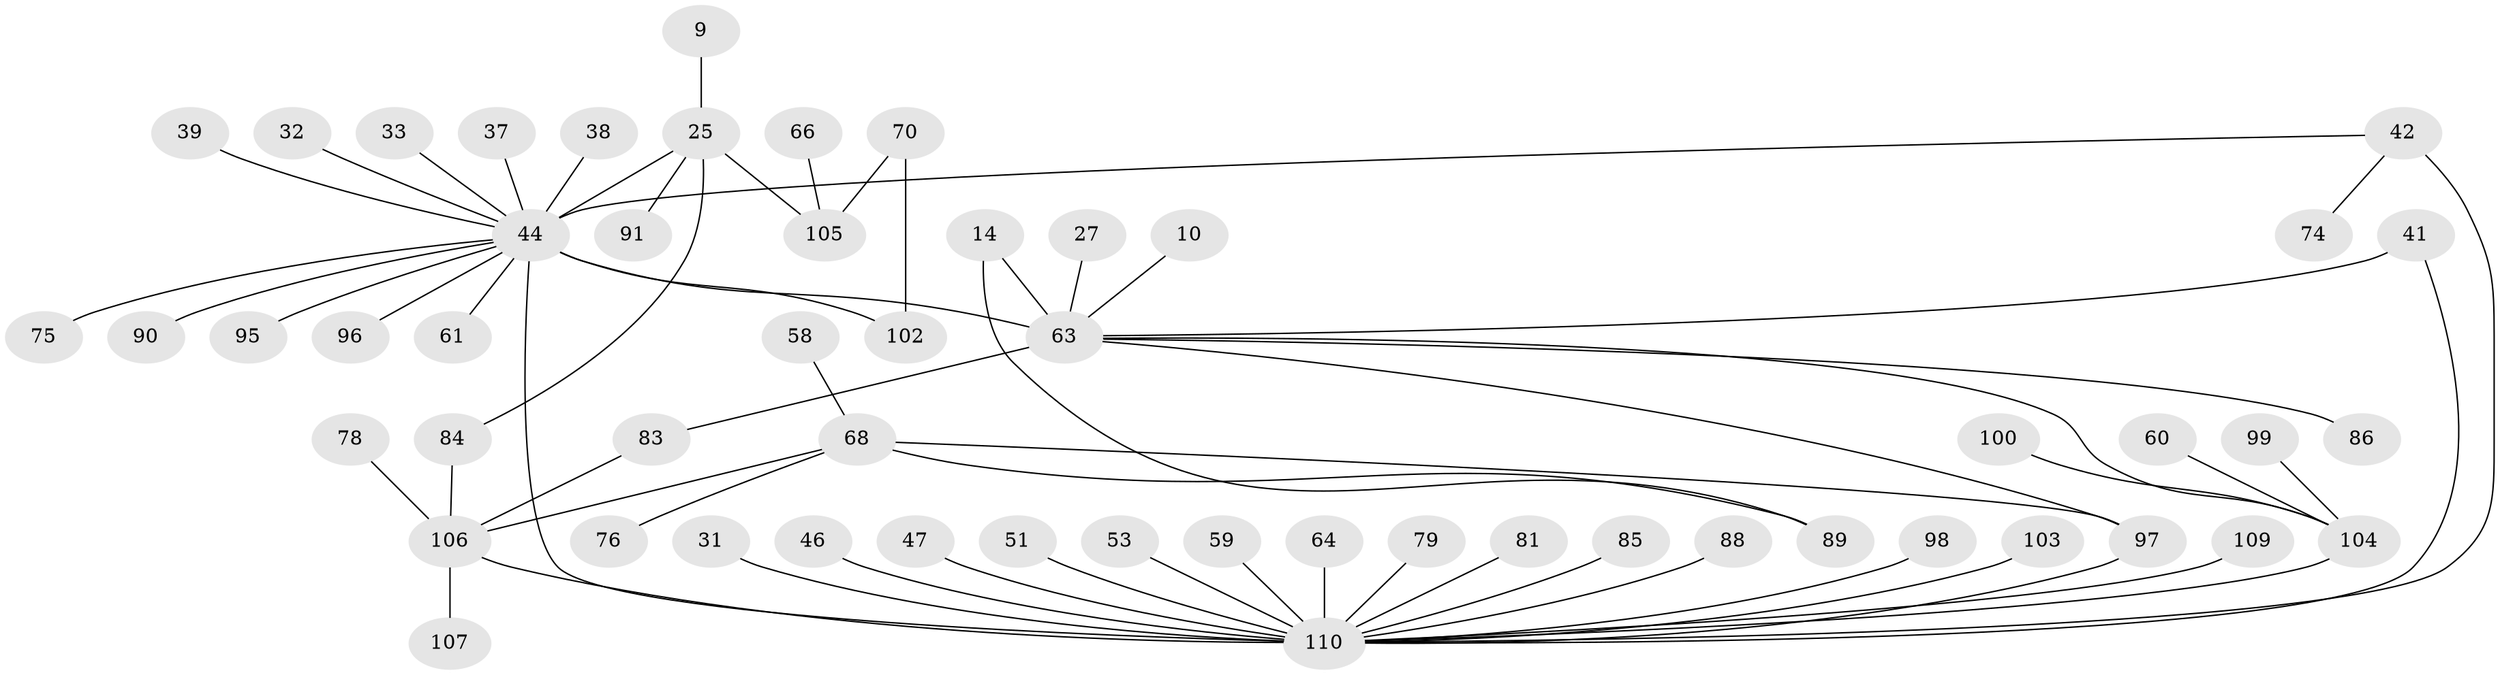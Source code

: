 // original degree distribution, {10: 0.01818181818181818, 5: 0.03636363636363636, 17: 0.00909090909090909, 8: 0.01818181818181818, 4: 0.08181818181818182, 15: 0.00909090909090909, 1: 0.43636363636363634, 3: 0.15454545454545454, 2: 0.22727272727272727, 7: 0.00909090909090909}
// Generated by graph-tools (version 1.1) at 2025/51/03/04/25 21:51:49]
// undirected, 55 vertices, 63 edges
graph export_dot {
graph [start="1"]
  node [color=gray90,style=filled];
  9;
  10;
  14;
  25 [super="+8"];
  27 [super="+26"];
  31;
  32;
  33 [super="+19"];
  37;
  38 [super="+15"];
  39;
  41 [super="+23"];
  42 [super="+36"];
  44 [super="+16+2+6"];
  46;
  47;
  51;
  53;
  58;
  59 [super="+17"];
  60;
  61;
  63 [super="+7+12"];
  64;
  66;
  68 [super="+35"];
  70;
  74;
  75 [super="+40"];
  76;
  78;
  79;
  81 [super="+77"];
  83 [super="+62"];
  84;
  85;
  86;
  88;
  89 [super="+43"];
  90;
  91;
  95 [super="+52"];
  96;
  97 [super="+11+87"];
  98 [super="+93+94"];
  99;
  100;
  102;
  103;
  104 [super="+54+67"];
  105 [super="+55+92+57"];
  106 [super="+5+71+69"];
  107;
  109;
  110 [super="+108+82+101"];
  9 -- 25;
  10 -- 63;
  14 -- 89;
  14 -- 63;
  25 -- 84;
  25 -- 44 [weight=2];
  25 -- 91;
  25 -- 105;
  27 -- 63;
  31 -- 110;
  32 -- 44;
  33 -- 44;
  37 -- 44;
  38 -- 44;
  39 -- 44;
  41 -- 63;
  41 -- 110;
  42 -- 44;
  42 -- 74;
  42 -- 110 [weight=2];
  44 -- 102;
  44 -- 63 [weight=5];
  44 -- 90;
  44 -- 61;
  44 -- 96;
  44 -- 75;
  44 -- 95;
  44 -- 110 [weight=5];
  46 -- 110;
  47 -- 110;
  51 -- 110;
  53 -- 110;
  58 -- 68;
  59 -- 110;
  60 -- 104;
  63 -- 86;
  63 -- 97;
  63 -- 104;
  63 -- 83;
  64 -- 110;
  66 -- 105;
  68 -- 97;
  68 -- 89 [weight=2];
  68 -- 106;
  68 -- 76;
  70 -- 102;
  70 -- 105 [weight=3];
  78 -- 106;
  79 -- 110;
  81 -- 110;
  83 -- 106;
  84 -- 106;
  85 -- 110;
  88 -- 110;
  97 -- 110 [weight=2];
  98 -- 110 [weight=2];
  99 -- 104;
  100 -- 104;
  103 -- 110;
  104 -- 110 [weight=2];
  106 -- 107;
  106 -- 110 [weight=4];
  109 -- 110;
}
